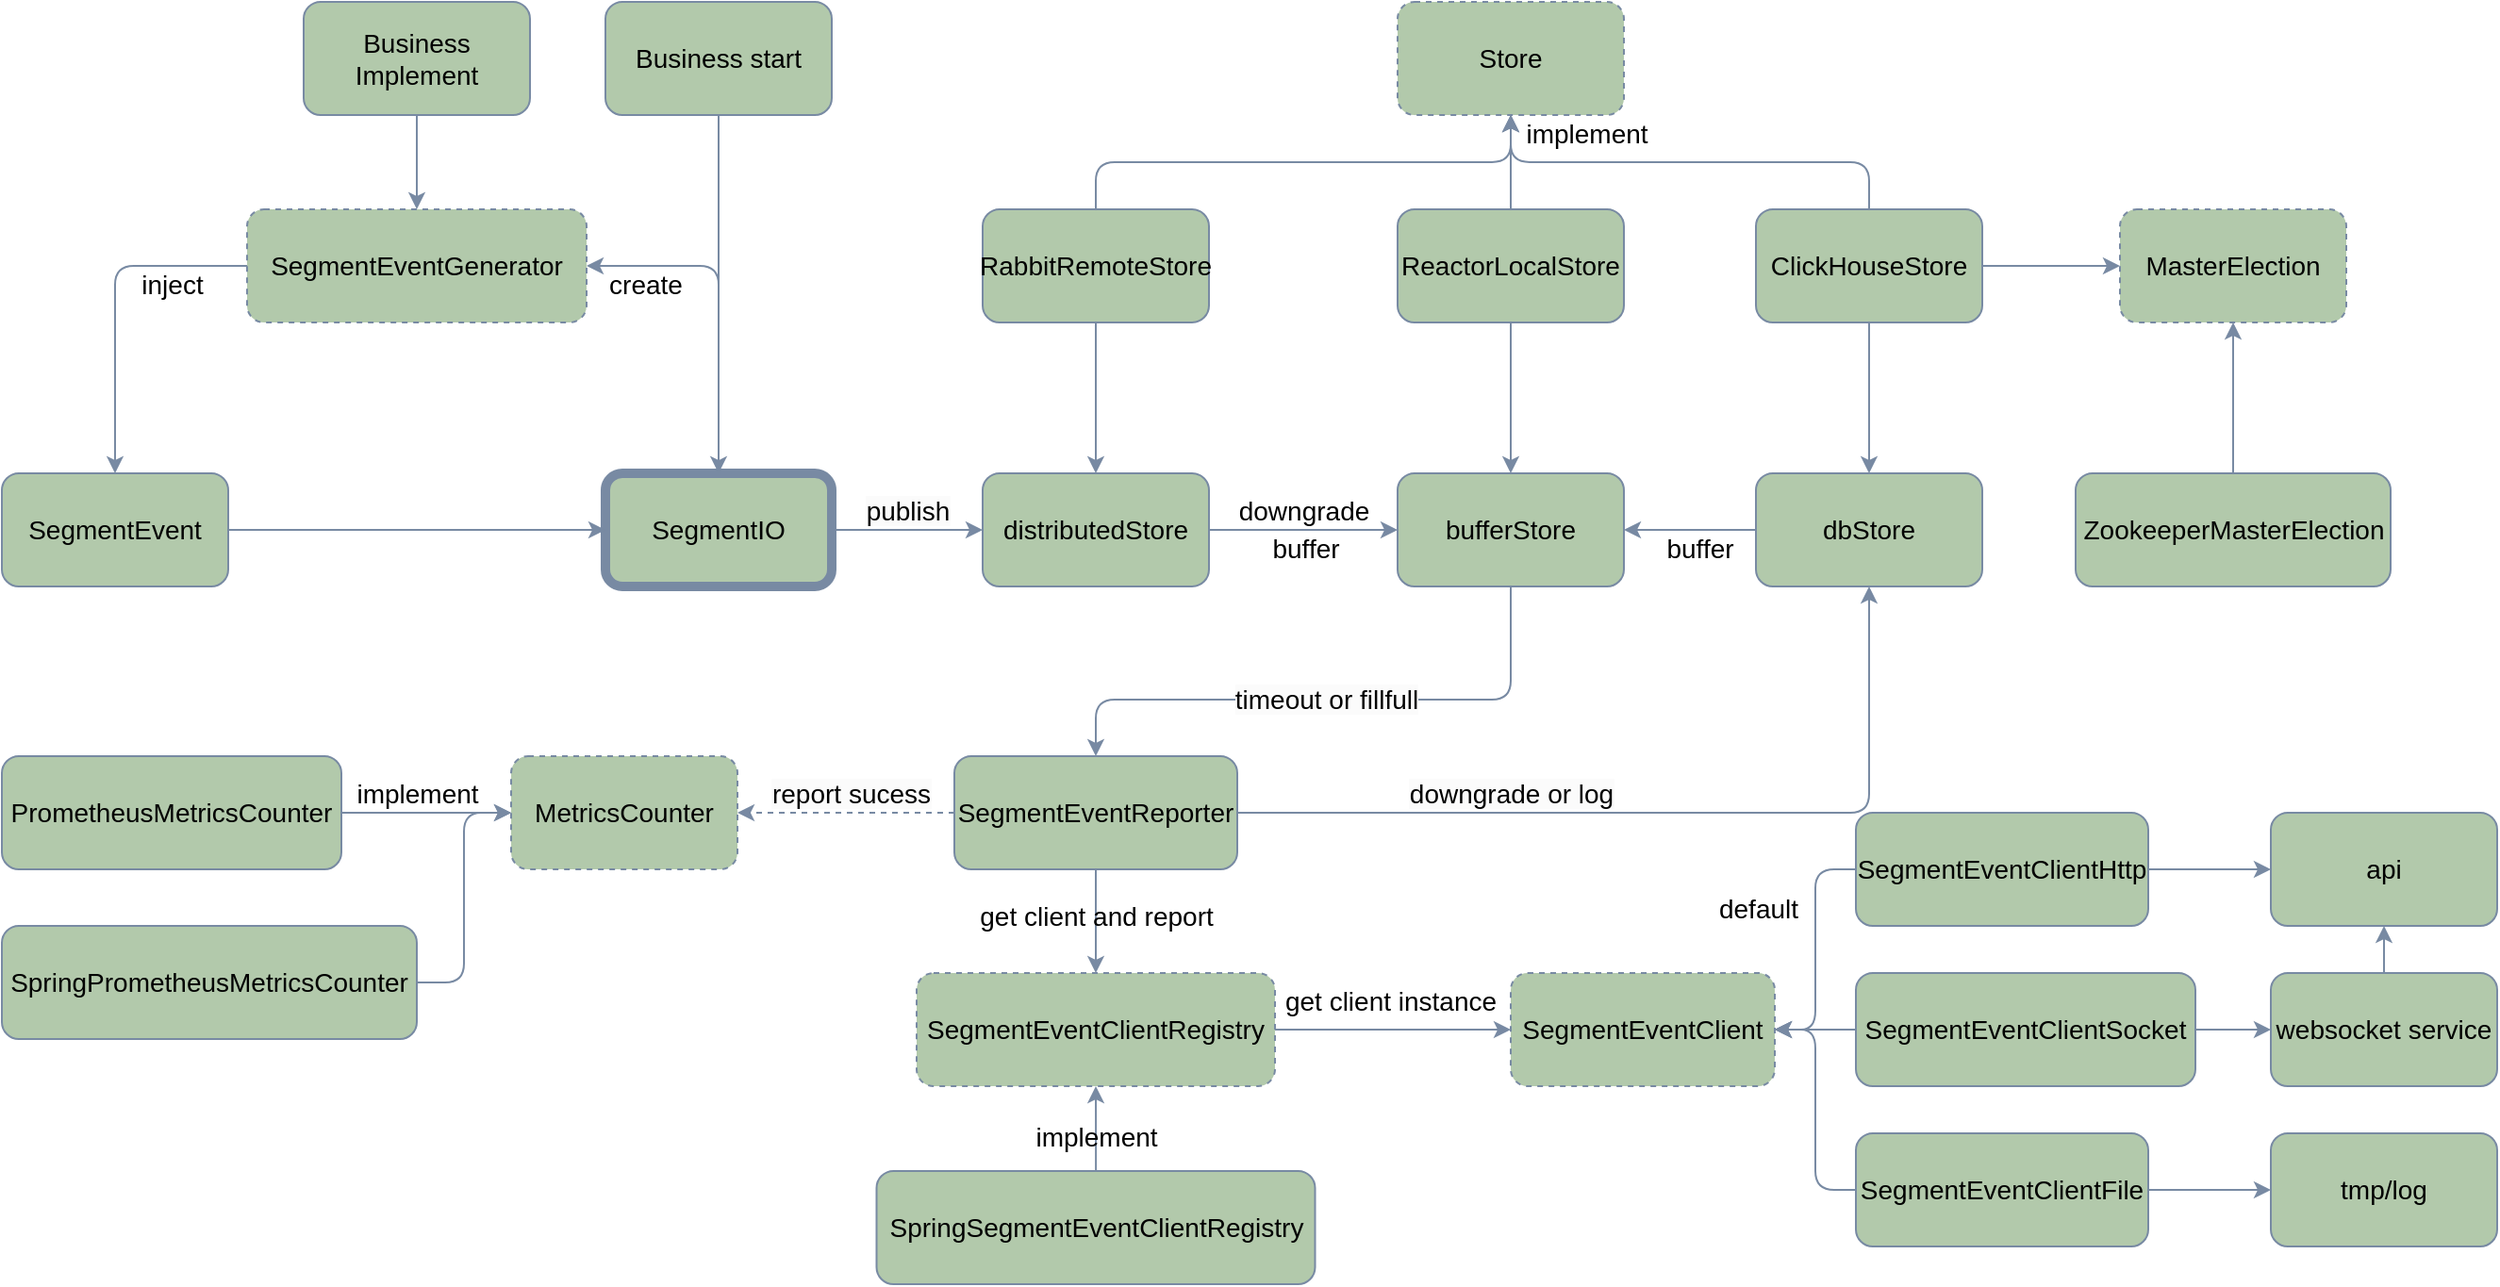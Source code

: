 <mxfile>
    <diagram id="vevjfazSHYjjR7n9vyjY" name="Page-1">
        <mxGraphModel dx="2427" dy="508" grid="1" gridSize="10" guides="1" tooltips="1" connect="1" arrows="1" fold="1" page="1" pageScale="1" pageWidth="827" pageHeight="1169" math="0" shadow="0">
            <root>
                <mxCell id="0"/>
                <mxCell id="1" parent="0"/>
                <mxCell id="95" style="edgeStyle=orthogonalEdgeStyle;rounded=1;orthogonalLoop=1;jettySize=auto;html=1;exitX=0.5;exitY=0;exitDx=0;exitDy=0;entryX=1;entryY=0.5;entryDx=0;entryDy=0;strokeColor=#788AA3;fontColor=#000000;fillColor=#B2C9AB;labelBackgroundColor=none;fontSize=14;" parent="1" source="88" target="94" edge="1">
                    <mxGeometry relative="1" as="geometry"/>
                </mxCell>
                <mxCell id="166" value="create" style="edgeLabel;html=1;align=center;verticalAlign=middle;resizable=0;points=[];fontSize=14;rounded=1;labelBackgroundColor=none;fontColor=#000000;" parent="95" vertex="1" connectable="0">
                    <mxGeometry x="0.385" y="-1" relative="1" as="geometry">
                        <mxPoint x="-25" y="11" as="offset"/>
                    </mxGeometry>
                </mxCell>
                <mxCell id="108" style="edgeStyle=orthogonalEdgeStyle;rounded=1;orthogonalLoop=1;jettySize=auto;html=1;exitX=1;exitY=0.5;exitDx=0;exitDy=0;entryX=0;entryY=0.5;entryDx=0;entryDy=0;strokeColor=#788AA3;fontColor=#000000;fillColor=#B2C9AB;labelBackgroundColor=none;fontSize=14;" parent="1" source="88" target="116" edge="1">
                    <mxGeometry relative="1" as="geometry"/>
                </mxCell>
                <mxCell id="218" value="&lt;span style=&quot;background-color: rgb(251, 251, 251);&quot;&gt;publish&lt;/span&gt;" style="edgeLabel;html=1;align=center;verticalAlign=middle;resizable=0;points=[];fontSize=14;fontColor=#000000;" vertex="1" connectable="0" parent="108">
                    <mxGeometry x="-0.23" y="-2" relative="1" as="geometry">
                        <mxPoint x="9" y="-12" as="offset"/>
                    </mxGeometry>
                </mxCell>
                <mxCell id="96" style="edgeStyle=orthogonalEdgeStyle;rounded=1;orthogonalLoop=1;jettySize=auto;html=1;strokeColor=#788AA3;fontColor=#000000;fillColor=#B2C9AB;labelBackgroundColor=none;fontSize=14;" parent="1" source="94" target="90" edge="1">
                    <mxGeometry relative="1" as="geometry"/>
                </mxCell>
                <mxCell id="167" value="inject" style="edgeLabel;html=1;align=center;verticalAlign=middle;resizable=0;points=[];fontSize=14;rounded=1;labelBackgroundColor=none;fontColor=#000000;" parent="96" vertex="1" connectable="0">
                    <mxGeometry x="-0.485" y="3" relative="1" as="geometry">
                        <mxPoint x="6" y="7" as="offset"/>
                    </mxGeometry>
                </mxCell>
                <mxCell id="195" style="edgeStyle=orthogonalEdgeStyle;rounded=1;orthogonalLoop=1;jettySize=auto;html=1;entryX=0.5;entryY=1;entryDx=0;entryDy=0;labelBackgroundColor=none;strokeColor=#788AA3;fontColor=#000000;fontSize=14;" parent="1" source="111" target="201" edge="1">
                    <mxGeometry relative="1" as="geometry">
                        <mxPoint x="230" y="390" as="targetPoint"/>
                    </mxGeometry>
                </mxCell>
                <mxCell id="214" value="&lt;span style=&quot;background-color: rgb(251, 251, 251);&quot;&gt;downgrade or log&lt;/span&gt;" style="edgeLabel;html=1;align=center;verticalAlign=middle;resizable=0;points=[];fontSize=14;fontColor=#000000;" vertex="1" connectable="0" parent="195">
                    <mxGeometry x="-0.474" y="2" relative="1" as="geometry">
                        <mxPoint x="25" y="-8" as="offset"/>
                    </mxGeometry>
                </mxCell>
                <mxCell id="193" style="edgeStyle=elbowEdgeStyle;rounded=1;orthogonalLoop=1;jettySize=auto;html=1;entryX=0.5;entryY=0;entryDx=0;entryDy=0;elbow=vertical;labelBackgroundColor=none;strokeColor=#788AA3;fontColor=#000000;fontSize=14;" parent="1" source="126" target="111" edge="1">
                    <mxGeometry relative="1" as="geometry">
                        <Array as="points">
                            <mxPoint x="-80" y="450"/>
                        </Array>
                    </mxGeometry>
                </mxCell>
                <mxCell id="216" value="&lt;span style=&quot;background-color: rgb(251, 251, 251);&quot;&gt;timeout or fillfull&lt;/span&gt;" style="edgeLabel;html=1;align=center;verticalAlign=middle;resizable=0;points=[];fontSize=14;fontColor=#000000;" vertex="1" connectable="0" parent="193">
                    <mxGeometry x="0.021" relative="1" as="geometry">
                        <mxPoint as="offset"/>
                    </mxGeometry>
                </mxCell>
                <mxCell id="139" style="edgeStyle=orthogonalEdgeStyle;rounded=1;orthogonalLoop=1;jettySize=auto;html=1;strokeColor=#788AA3;fontColor=#000000;fillColor=#B2C9AB;dashed=1;labelBackgroundColor=none;fontSize=14;exitX=0;exitY=0.5;exitDx=0;exitDy=0;" parent="1" source="111" target="140" edge="1">
                    <mxGeometry relative="1" as="geometry">
                        <mxPoint x="-390" y="510" as="targetPoint"/>
                    </mxGeometry>
                </mxCell>
                <mxCell id="215" value="&lt;span style=&quot;background-color: rgb(251, 251, 251);&quot;&gt;report sucess&lt;/span&gt;" style="edgeLabel;html=1;align=center;verticalAlign=middle;resizable=0;points=[];fontSize=14;fontColor=#000000;" vertex="1" connectable="0" parent="139">
                    <mxGeometry x="-0.194" y="1" relative="1" as="geometry">
                        <mxPoint x="-9" y="-11" as="offset"/>
                    </mxGeometry>
                </mxCell>
                <mxCell id="88" value="SegmentIO" style="rounded=1;whiteSpace=wrap;html=1;labelBackgroundColor=none;strokeWidth=5;fillColor=#B2C9AB;strokeColor=#788AA3;fontSize=14;fontColor=#000000;" parent="1" vertex="1">
                    <mxGeometry x="-450" y="330" width="120" height="60" as="geometry"/>
                </mxCell>
                <mxCell id="91" style="edgeStyle=orthogonalEdgeStyle;rounded=1;orthogonalLoop=1;jettySize=auto;html=1;strokeColor=#788AA3;fontColor=#000000;fillColor=#B2C9AB;labelBackgroundColor=none;fontSize=14;" parent="1" source="90" target="88" edge="1">
                    <mxGeometry relative="1" as="geometry"/>
                </mxCell>
                <mxCell id="90" value="SegmentEvent" style="rounded=1;whiteSpace=wrap;html=1;strokeColor=#788AA3;fillColor=#B2C9AB;labelBackgroundColor=none;fontSize=14;fontColor=#000000;" parent="1" vertex="1">
                    <mxGeometry x="-770" y="330" width="120" height="60" as="geometry"/>
                </mxCell>
                <mxCell id="94" value="SegmentEventGenerator" style="rounded=1;whiteSpace=wrap;html=1;strokeColor=#788AA3;fillColor=#B2C9AB;dashed=1;labelBackgroundColor=none;fontSize=14;fontColor=#000000;" parent="1" vertex="1">
                    <mxGeometry x="-640" y="190" width="180" height="60" as="geometry"/>
                </mxCell>
                <mxCell id="101" style="edgeStyle=orthogonalEdgeStyle;rounded=1;orthogonalLoop=1;jettySize=auto;html=1;strokeColor=#788AA3;fontColor=#000000;fillColor=#B2C9AB;labelBackgroundColor=none;fontSize=14;" parent="1" source="100" target="94" edge="1">
                    <mxGeometry relative="1" as="geometry"/>
                </mxCell>
                <mxCell id="100" value="Business Implement" style="rounded=1;whiteSpace=wrap;html=1;labelBackgroundColor=none;fontSize=14;fillColor=#B2C9AB;strokeColor=#788AA3;fontColor=#000000;" parent="1" vertex="1">
                    <mxGeometry x="-610" y="80" width="120" height="60" as="geometry"/>
                </mxCell>
                <mxCell id="103" style="edgeStyle=orthogonalEdgeStyle;rounded=1;orthogonalLoop=1;jettySize=auto;html=1;entryX=0.5;entryY=0;entryDx=0;entryDy=0;strokeColor=#788AA3;fontColor=#000000;fillColor=#B2C9AB;labelBackgroundColor=none;fontSize=14;" parent="1" source="102" target="88" edge="1">
                    <mxGeometry relative="1" as="geometry"/>
                </mxCell>
                <mxCell id="102" value="Business start" style="rounded=1;whiteSpace=wrap;html=1;labelBackgroundColor=none;fontSize=14;fillColor=#B2C9AB;strokeColor=#788AA3;fontColor=#000000;" parent="1" vertex="1">
                    <mxGeometry x="-450" y="80" width="120" height="60" as="geometry"/>
                </mxCell>
                <mxCell id="118" style="edgeStyle=orthogonalEdgeStyle;rounded=1;orthogonalLoop=1;jettySize=auto;html=1;exitX=1;exitY=0.5;exitDx=0;exitDy=0;strokeColor=#788AA3;fontColor=#000000;fillColor=#B2C9AB;entryX=0;entryY=0.5;entryDx=0;entryDy=0;labelBackgroundColor=none;fontSize=14;" parent="1" source="116" target="126" edge="1">
                    <mxGeometry relative="1" as="geometry">
                        <mxPoint x="-30" y="480" as="targetPoint"/>
                    </mxGeometry>
                </mxCell>
                <mxCell id="182" value="downgrade" style="edgeLabel;html=1;align=center;verticalAlign=middle;resizable=0;points=[];fontSize=14;rounded=1;labelBackgroundColor=none;fontColor=#000000;" parent="118" vertex="1" connectable="0">
                    <mxGeometry x="0.013" y="-5" relative="1" as="geometry">
                        <mxPoint x="-1" y="-15" as="offset"/>
                    </mxGeometry>
                </mxCell>
                <mxCell id="200" value="buffer" style="edgeLabel;html=1;align=center;verticalAlign=middle;resizable=0;points=[];fontSize=14;rounded=1;labelBackgroundColor=none;fontColor=#000000;" parent="118" vertex="1" connectable="0">
                    <mxGeometry x="0.127" y="1" relative="1" as="geometry">
                        <mxPoint x="-6" y="11" as="offset"/>
                    </mxGeometry>
                </mxCell>
                <mxCell id="107" value="Store" style="rounded=1;whiteSpace=wrap;html=1;strokeColor=#788AA3;fillColor=#B2C9AB;dashed=1;labelBackgroundColor=none;fontSize=14;fontColor=#000000;" parent="1" vertex="1">
                    <mxGeometry x="-30" y="80" width="120" height="60" as="geometry"/>
                </mxCell>
                <mxCell id="128" style="edgeStyle=orthogonalEdgeStyle;rounded=1;orthogonalLoop=1;jettySize=auto;html=1;exitX=0.5;exitY=1;exitDx=0;exitDy=0;strokeColor=#788AA3;fontColor=#000000;fillColor=#B2C9AB;labelBackgroundColor=none;fontSize=14;" parent="1" source="111" target="129" edge="1">
                    <mxGeometry relative="1" as="geometry">
                        <mxPoint x="-47" y="440" as="targetPoint"/>
                    </mxGeometry>
                </mxCell>
                <mxCell id="173" value="get client and report" style="edgeLabel;html=1;align=center;verticalAlign=middle;resizable=0;points=[];fontSize=14;rounded=1;labelBackgroundColor=none;fontColor=#000000;" parent="128" vertex="1" connectable="0">
                    <mxGeometry x="-0.091" relative="1" as="geometry">
                        <mxPoint as="offset"/>
                    </mxGeometry>
                </mxCell>
                <mxCell id="111" value="SegmentEventReporter" style="rounded=1;whiteSpace=wrap;html=1;strokeColor=#788AA3;fillColor=#B2C9AB;labelBackgroundColor=none;fontSize=14;fontColor=#000000;" parent="1" vertex="1">
                    <mxGeometry x="-265" y="480" width="150" height="60" as="geometry"/>
                </mxCell>
                <mxCell id="116" value="distributedStore" style="rounded=1;whiteSpace=wrap;html=1;strokeColor=#788AA3;fillColor=#B2C9AB;labelBackgroundColor=none;fontSize=14;fontColor=#000000;" parent="1" vertex="1">
                    <mxGeometry x="-250" y="330" width="120" height="60" as="geometry"/>
                </mxCell>
                <mxCell id="126" value="bufferStore" style="rounded=1;whiteSpace=wrap;html=1;strokeColor=#788AA3;fillColor=#B2C9AB;labelBackgroundColor=none;fontSize=14;fontColor=#000000;" parent="1" vertex="1">
                    <mxGeometry x="-30" y="330" width="120" height="60" as="geometry"/>
                </mxCell>
                <mxCell id="134" style="edgeStyle=orthogonalEdgeStyle;rounded=1;orthogonalLoop=1;jettySize=auto;html=1;strokeColor=#788AA3;fontColor=#000000;fillColor=#B2C9AB;entryX=0;entryY=0.5;entryDx=0;entryDy=0;labelBackgroundColor=none;fontSize=14;" parent="1" source="129" target="135" edge="1">
                    <mxGeometry relative="1" as="geometry">
                        <mxPoint x="238" y="510" as="targetPoint"/>
                    </mxGeometry>
                </mxCell>
                <mxCell id="174" value="get client instance" style="edgeLabel;html=1;align=center;verticalAlign=middle;resizable=0;points=[];fontSize=14;rounded=1;labelBackgroundColor=none;fontColor=#000000;" parent="134" vertex="1" connectable="0">
                    <mxGeometry x="-0.422" y="-2" relative="1" as="geometry">
                        <mxPoint x="25" y="-17" as="offset"/>
                    </mxGeometry>
                </mxCell>
                <mxCell id="133" style="edgeStyle=orthogonalEdgeStyle;rounded=1;orthogonalLoop=1;jettySize=auto;html=1;entryX=0.5;entryY=1;entryDx=0;entryDy=0;strokeColor=#788AA3;fontColor=#000000;fillColor=#B2C9AB;labelBackgroundColor=none;fontSize=14;" parent="1" source="132" target="129" edge="1">
                    <mxGeometry relative="1" as="geometry"/>
                </mxCell>
                <mxCell id="176" value="implement" style="edgeLabel;html=1;align=center;verticalAlign=middle;resizable=0;points=[];fontSize=14;rounded=1;labelBackgroundColor=none;fontColor=#000000;" parent="133" vertex="1" connectable="0">
                    <mxGeometry x="-0.202" relative="1" as="geometry">
                        <mxPoint as="offset"/>
                    </mxGeometry>
                </mxCell>
                <mxCell id="129" value="SegmentEventClientRegistry" style="rounded=1;whiteSpace=wrap;html=1;strokeColor=#788AA3;fillColor=#B2C9AB;dashed=1;labelBackgroundColor=none;fontSize=14;fontColor=#000000;" parent="1" vertex="1">
                    <mxGeometry x="-285" y="595" width="190" height="60" as="geometry"/>
                </mxCell>
                <mxCell id="132" value="SpringSegmentEventClientRegistry" style="rounded=1;whiteSpace=wrap;html=1;strokeColor=#788AA3;fillColor=#B2C9AB;labelBackgroundColor=none;fontSize=14;fontColor=#000000;" parent="1" vertex="1">
                    <mxGeometry x="-306.25" y="700" width="232.5" height="60" as="geometry"/>
                </mxCell>
                <mxCell id="135" value="SegmentEventClient" style="rounded=1;whiteSpace=wrap;html=1;strokeColor=#788AA3;fillColor=#B2C9AB;dashed=1;labelBackgroundColor=none;fontSize=14;fontColor=#000000;" parent="1" vertex="1">
                    <mxGeometry x="30" y="595" width="140" height="60" as="geometry"/>
                </mxCell>
                <mxCell id="141" style="edgeStyle=orthogonalEdgeStyle;rounded=1;orthogonalLoop=1;jettySize=auto;html=1;entryX=1;entryY=0.5;entryDx=0;entryDy=0;strokeColor=#788AA3;fontColor=#000000;fillColor=#B2C9AB;exitX=0;exitY=0.5;exitDx=0;exitDy=0;labelBackgroundColor=none;fontSize=14;" parent="1" source="137" target="135" edge="1">
                    <mxGeometry relative="1" as="geometry"/>
                </mxCell>
                <mxCell id="175" value="default" style="edgeLabel;html=1;align=center;verticalAlign=middle;resizable=0;points=[];fontSize=14;rounded=1;labelBackgroundColor=none;fontColor=#000000;" parent="141" vertex="1" connectable="0">
                    <mxGeometry x="-0.042" y="1" relative="1" as="geometry">
                        <mxPoint x="-32" y="-19" as="offset"/>
                    </mxGeometry>
                </mxCell>
                <mxCell id="148" style="edgeStyle=orthogonalEdgeStyle;rounded=1;orthogonalLoop=1;jettySize=auto;html=1;strokeColor=#788AA3;fontColor=#000000;fillColor=#B2C9AB;labelBackgroundColor=none;fontSize=14;" parent="1" source="137" target="149" edge="1">
                    <mxGeometry relative="1" as="geometry">
                        <mxPoint x="170.5" y="300" as="targetPoint"/>
                    </mxGeometry>
                </mxCell>
                <mxCell id="137" value="SegmentEventClientHttp" style="rounded=1;whiteSpace=wrap;html=1;strokeColor=#788AA3;fillColor=#B2C9AB;labelBackgroundColor=none;fontSize=14;fontColor=#000000;" parent="1" vertex="1">
                    <mxGeometry x="213" y="510" width="155" height="60" as="geometry"/>
                </mxCell>
                <mxCell id="140" value="MetricsCounter" style="rounded=1;whiteSpace=wrap;html=1;strokeColor=#788AA3;fillColor=#B2C9AB;labelBackgroundColor=none;fontSize=14;dashed=1;fontColor=#000000;" parent="1" vertex="1">
                    <mxGeometry x="-500" y="480" width="120" height="60" as="geometry"/>
                </mxCell>
                <mxCell id="143" style="edgeStyle=orthogonalEdgeStyle;rounded=1;orthogonalLoop=1;jettySize=auto;html=1;exitX=0;exitY=0.5;exitDx=0;exitDy=0;entryX=1;entryY=0.5;entryDx=0;entryDy=0;strokeColor=#788AA3;fontColor=#000000;fillColor=#B2C9AB;labelBackgroundColor=none;fontSize=14;" parent="1" source="142" target="135" edge="1">
                    <mxGeometry relative="1" as="geometry"/>
                </mxCell>
                <mxCell id="153" style="edgeStyle=orthogonalEdgeStyle;rounded=1;orthogonalLoop=1;jettySize=auto;html=1;entryX=1;entryY=0.5;entryDx=0;entryDy=0;strokeColor=#788AA3;fontColor=#000000;fillColor=#B2C9AB;labelBackgroundColor=none;fontSize=14;" parent="1" source="144" target="135" edge="1">
                    <mxGeometry relative="1" as="geometry"/>
                </mxCell>
                <mxCell id="154" style="edgeStyle=orthogonalEdgeStyle;rounded=1;orthogonalLoop=1;jettySize=auto;html=1;exitX=1;exitY=0.5;exitDx=0;exitDy=0;strokeColor=#788AA3;fontColor=#000000;fillColor=#B2C9AB;labelBackgroundColor=none;fontSize=14;" parent="1" source="144" target="147" edge="1">
                    <mxGeometry relative="1" as="geometry"/>
                </mxCell>
                <mxCell id="144" value="SegmentEventClientFile" style="rounded=1;whiteSpace=wrap;html=1;strokeColor=#788AA3;fillColor=#B2C9AB;labelBackgroundColor=none;fontSize=14;fontColor=#000000;" parent="1" vertex="1">
                    <mxGeometry x="213" y="680" width="155" height="60" as="geometry"/>
                </mxCell>
                <mxCell id="147" value="tmp/log" style="rounded=1;whiteSpace=wrap;html=1;labelBackgroundColor=none;fontSize=14;fillColor=#B2C9AB;strokeColor=#788AA3;fontColor=#000000;" parent="1" vertex="1">
                    <mxGeometry x="433" y="680" width="120" height="60" as="geometry"/>
                </mxCell>
                <mxCell id="149" value="api" style="rounded=1;whiteSpace=wrap;html=1;labelBackgroundColor=none;fontSize=14;fillColor=#B2C9AB;strokeColor=#788AA3;fontColor=#000000;" parent="1" vertex="1">
                    <mxGeometry x="433" y="510" width="120" height="60" as="geometry"/>
                </mxCell>
                <mxCell id="203" style="edgeStyle=orthogonalEdgeStyle;rounded=1;orthogonalLoop=1;jettySize=auto;html=1;exitX=1;exitY=0.5;exitDx=0;exitDy=0;labelBackgroundColor=none;strokeColor=#788AA3;fontColor=#000000;fontSize=14;" parent="1" source="142" target="204" edge="1">
                    <mxGeometry relative="1" as="geometry">
                        <mxPoint x="440" y="625" as="targetPoint"/>
                    </mxGeometry>
                </mxCell>
                <mxCell id="142" value="SegmentEventClientSocket" style="rounded=1;whiteSpace=wrap;html=1;strokeColor=#788AA3;fillColor=#B2C9AB;labelBackgroundColor=none;fontSize=14;fontColor=#000000;" parent="1" vertex="1">
                    <mxGeometry x="213" y="595" width="180" height="60" as="geometry"/>
                </mxCell>
                <mxCell id="162" style="edgeStyle=orthogonalEdgeStyle;rounded=1;orthogonalLoop=1;jettySize=auto;html=1;labelBackgroundColor=none;strokeColor=#788AA3;fontColor=#000000;fontSize=14;" parent="1" source="161" target="116" edge="1">
                    <mxGeometry relative="1" as="geometry"/>
                </mxCell>
                <mxCell id="178" style="edgeStyle=elbowEdgeStyle;html=1;entryX=0.5;entryY=1;entryDx=0;entryDy=0;elbow=vertical;strokeColor=#788AA3;labelBackgroundColor=none;fontColor=#000000;rounded=1;fontSize=14;" parent="1" source="161" target="107" edge="1">
                    <mxGeometry relative="1" as="geometry"/>
                </mxCell>
                <mxCell id="161" value="RabbitRemoteStore" style="rounded=1;whiteSpace=wrap;html=1;strokeColor=#788AA3;fillColor=#B2C9AB;labelBackgroundColor=none;fontSize=14;fontColor=#000000;" parent="1" vertex="1">
                    <mxGeometry x="-250" y="190" width="120" height="60" as="geometry"/>
                </mxCell>
                <mxCell id="164" style="edgeStyle=orthogonalEdgeStyle;rounded=1;orthogonalLoop=1;jettySize=auto;html=1;labelBackgroundColor=none;strokeColor=#788AA3;fontColor=#000000;fontSize=14;" parent="1" source="163" target="126" edge="1">
                    <mxGeometry relative="1" as="geometry"/>
                </mxCell>
                <mxCell id="179" style="edgeStyle=elbowEdgeStyle;html=1;entryX=0.5;entryY=1;entryDx=0;entryDy=0;elbow=vertical;strokeColor=#788AA3;labelBackgroundColor=none;fontColor=#000000;rounded=1;fontSize=14;" parent="1" source="163" target="107" edge="1">
                    <mxGeometry relative="1" as="geometry"/>
                </mxCell>
                <mxCell id="163" value="ReactorLocalStore" style="rounded=1;whiteSpace=wrap;html=1;strokeColor=#788AA3;fillColor=#B2C9AB;labelBackgroundColor=none;fontSize=14;fontColor=#000000;" parent="1" vertex="1">
                    <mxGeometry x="-30" y="190" width="120" height="60" as="geometry"/>
                </mxCell>
                <mxCell id="184" style="edgeStyle=orthogonalEdgeStyle;rounded=1;orthogonalLoop=1;jettySize=auto;html=1;exitX=1;exitY=0.5;exitDx=0;exitDy=0;labelBackgroundColor=none;strokeColor=#788AA3;fontColor=#000000;fontSize=14;" parent="1" source="183" target="140" edge="1">
                    <mxGeometry relative="1" as="geometry"/>
                </mxCell>
                <mxCell id="185" value="implement" style="edgeLabel;html=1;align=center;verticalAlign=middle;resizable=0;points=[];rounded=1;fontSize=14;labelBackgroundColor=none;fontColor=#000000;" parent="184" vertex="1" connectable="0">
                    <mxGeometry x="0.017" y="1" relative="1" as="geometry">
                        <mxPoint x="-6" y="-9" as="offset"/>
                    </mxGeometry>
                </mxCell>
                <mxCell id="183" value="PrometheusMetricsCounter" style="rounded=1;whiteSpace=wrap;html=1;strokeColor=#788AA3;fillColor=#B2C9AB;labelBackgroundColor=none;fontSize=14;fontColor=#000000;" parent="1" vertex="1">
                    <mxGeometry x="-770" y="480" width="180" height="60" as="geometry"/>
                </mxCell>
                <mxCell id="188" style="edgeStyle=orthogonalEdgeStyle;rounded=1;orthogonalLoop=1;jettySize=auto;html=1;exitX=1;exitY=0.5;exitDx=0;exitDy=0;entryX=0;entryY=0.5;entryDx=0;entryDy=0;labelBackgroundColor=none;strokeColor=#788AA3;fontColor=#000000;fontSize=14;" parent="1" source="187" target="140" edge="1">
                    <mxGeometry relative="1" as="geometry"/>
                </mxCell>
                <mxCell id="187" value="SpringPrometheusMetricsCounter" style="rounded=1;whiteSpace=wrap;html=1;strokeColor=#788AA3;fillColor=#B2C9AB;labelBackgroundColor=none;fontSize=14;fontColor=#000000;" parent="1" vertex="1">
                    <mxGeometry x="-770" y="570" width="220" height="60" as="geometry"/>
                </mxCell>
                <mxCell id="197" style="edgeStyle=orthogonalEdgeStyle;rounded=1;orthogonalLoop=1;jettySize=auto;html=1;exitX=0.5;exitY=0;exitDx=0;exitDy=0;entryX=0.5;entryY=1;entryDx=0;entryDy=0;labelBackgroundColor=none;strokeColor=#788AA3;fontColor=#000000;fontSize=14;" parent="1" source="196" target="107" edge="1">
                    <mxGeometry relative="1" as="geometry"/>
                </mxCell>
                <mxCell id="198" value="implement" style="edgeLabel;html=1;align=center;verticalAlign=middle;resizable=0;points=[];fontSize=14;rounded=1;labelBackgroundColor=none;fontColor=#000000;" parent="197" vertex="1" connectable="0">
                    <mxGeometry x="0.211" y="-1" relative="1" as="geometry">
                        <mxPoint x="-30" y="-14" as="offset"/>
                    </mxGeometry>
                </mxCell>
                <mxCell id="202" value="" style="edgeStyle=orthogonalEdgeStyle;rounded=1;orthogonalLoop=1;jettySize=auto;html=1;labelBackgroundColor=none;strokeColor=#788AA3;fontColor=#000000;fontSize=14;" parent="1" source="196" target="201" edge="1">
                    <mxGeometry relative="1" as="geometry"/>
                </mxCell>
                <mxCell id="206" style="edgeStyle=orthogonalEdgeStyle;rounded=1;orthogonalLoop=1;jettySize=auto;html=1;exitX=1;exitY=0.5;exitDx=0;exitDy=0;entryX=0;entryY=0.5;entryDx=0;entryDy=0;labelBackgroundColor=none;strokeColor=#788AA3;fontColor=#000000;fontSize=14;" parent="1" source="196" target="207" edge="1">
                    <mxGeometry relative="1" as="geometry">
                        <mxPoint x="350" y="220" as="targetPoint"/>
                    </mxGeometry>
                </mxCell>
                <mxCell id="196" value="ClickHouseStore" style="rounded=1;whiteSpace=wrap;html=1;strokeColor=#788AA3;fillColor=#B2C9AB;labelBackgroundColor=none;fontSize=14;fontColor=#000000;" parent="1" vertex="1">
                    <mxGeometry x="160" y="190" width="120" height="60" as="geometry"/>
                </mxCell>
                <mxCell id="212" style="edgeStyle=orthogonalEdgeStyle;rounded=1;orthogonalLoop=1;jettySize=auto;html=1;entryX=1;entryY=0.5;entryDx=0;entryDy=0;labelBackgroundColor=none;strokeColor=#788AA3;fontColor=#000000;fontSize=14;" parent="1" source="201" target="126" edge="1">
                    <mxGeometry relative="1" as="geometry"/>
                </mxCell>
                <mxCell id="213" value="buffer" style="edgeLabel;html=1;align=center;verticalAlign=middle;resizable=0;points=[];fontSize=14;rounded=1;labelBackgroundColor=none;fontColor=#000000;" parent="212" vertex="1" connectable="0">
                    <mxGeometry y="-1" relative="1" as="geometry">
                        <mxPoint x="5" y="11" as="offset"/>
                    </mxGeometry>
                </mxCell>
                <mxCell id="201" value="dbStore" style="rounded=1;whiteSpace=wrap;html=1;strokeColor=#788AA3;fillColor=#B2C9AB;labelBackgroundColor=none;fontSize=14;fontColor=#000000;" parent="1" vertex="1">
                    <mxGeometry x="160" y="330" width="120" height="60" as="geometry"/>
                </mxCell>
                <mxCell id="205" style="edgeStyle=orthogonalEdgeStyle;rounded=1;orthogonalLoop=1;jettySize=auto;html=1;exitX=0.5;exitY=0;exitDx=0;exitDy=0;entryX=0.5;entryY=1;entryDx=0;entryDy=0;labelBackgroundColor=none;strokeColor=#788AA3;fontColor=#000000;fontSize=14;" parent="1" source="204" target="149" edge="1">
                    <mxGeometry relative="1" as="geometry"/>
                </mxCell>
                <mxCell id="204" value="websocket service" style="rounded=1;whiteSpace=wrap;html=1;fontSize=14;labelBackgroundColor=none;fillColor=#B2C9AB;strokeColor=#788AA3;fontColor=#000000;" parent="1" vertex="1">
                    <mxGeometry x="433" y="595" width="120" height="60" as="geometry"/>
                </mxCell>
                <mxCell id="207" value="MasterElection" style="rounded=1;whiteSpace=wrap;html=1;strokeColor=#788AA3;fillColor=#B2C9AB;labelBackgroundColor=none;fontSize=14;dashed=1;fontColor=#000000;" parent="1" vertex="1">
                    <mxGeometry x="353" y="190" width="120" height="60" as="geometry"/>
                </mxCell>
                <mxCell id="209" style="edgeStyle=orthogonalEdgeStyle;rounded=1;orthogonalLoop=1;jettySize=auto;html=1;labelBackgroundColor=none;strokeColor=#788AA3;fontColor=#000000;fontSize=14;" parent="1" source="208" target="207" edge="1">
                    <mxGeometry relative="1" as="geometry"/>
                </mxCell>
                <mxCell id="208" value="ZookeeperMasterElection" style="rounded=1;whiteSpace=wrap;html=1;strokeColor=#788AA3;fillColor=#B2C9AB;labelBackgroundColor=none;fontSize=14;fontColor=#000000;" parent="1" vertex="1">
                    <mxGeometry x="329.5" y="330" width="167" height="60" as="geometry"/>
                </mxCell>
            </root>
        </mxGraphModel>
    </diagram>
</mxfile>